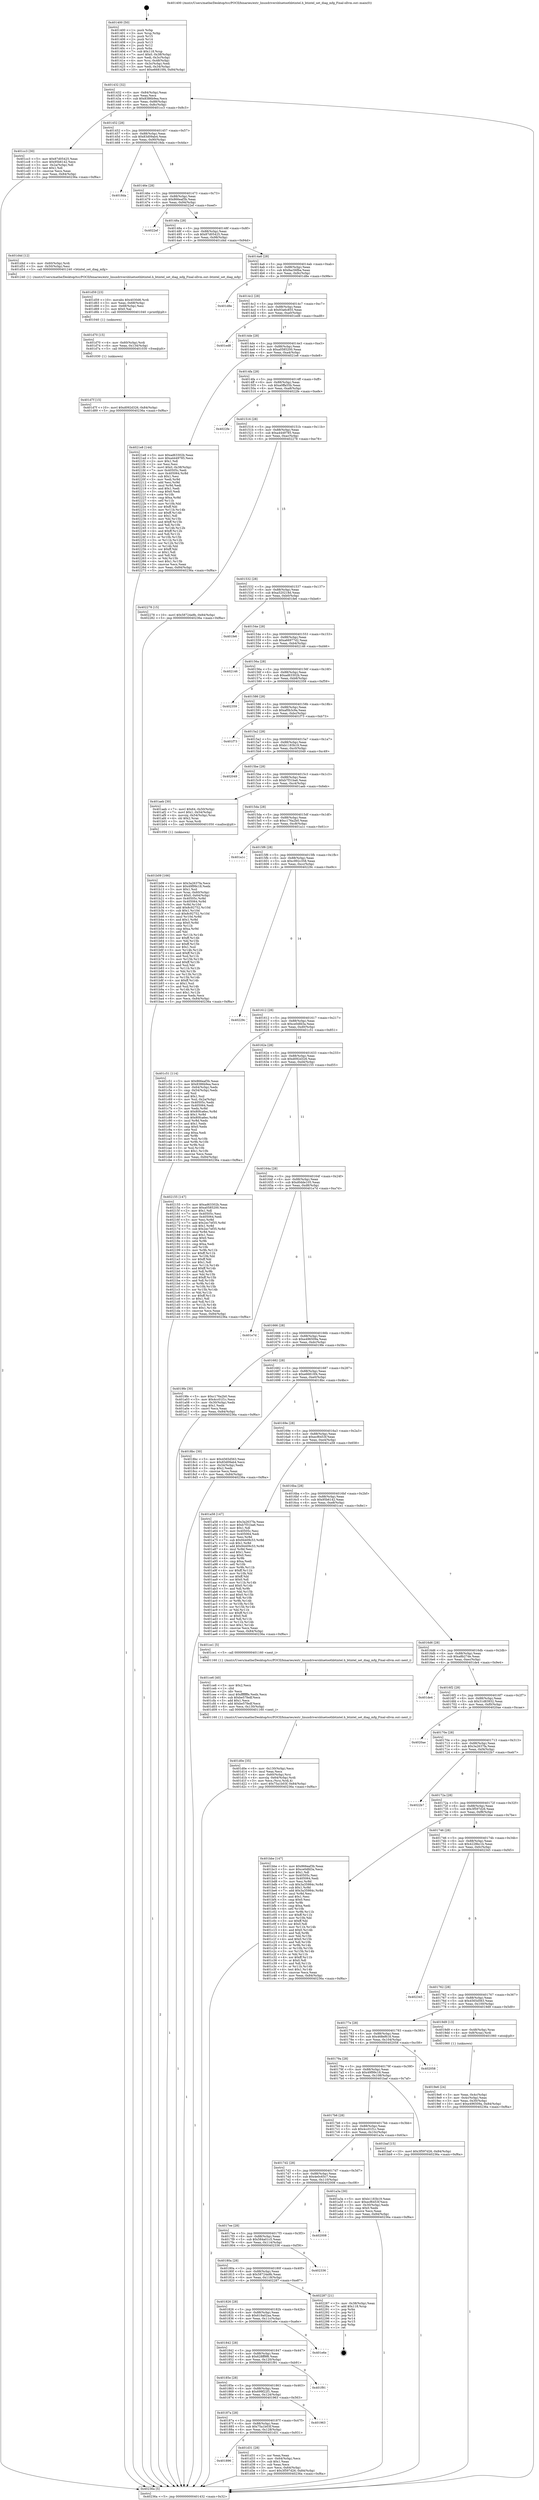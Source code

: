 digraph "0x401400" {
  label = "0x401400 (/mnt/c/Users/mathe/Desktop/tcc/POCII/binaries/extr_linuxdriversbluetoothbtintel.h_btintel_set_diag_mfg_Final-ollvm.out::main(0))"
  labelloc = "t"
  node[shape=record]

  Entry [label="",width=0.3,height=0.3,shape=circle,fillcolor=black,style=filled]
  "0x401432" [label="{
     0x401432 [32]\l
     | [instrs]\l
     &nbsp;&nbsp;0x401432 \<+6\>: mov -0x84(%rbp),%eax\l
     &nbsp;&nbsp;0x401438 \<+2\>: mov %eax,%ecx\l
     &nbsp;&nbsp;0x40143a \<+6\>: sub $0x8386b9ea,%ecx\l
     &nbsp;&nbsp;0x401440 \<+6\>: mov %eax,-0x88(%rbp)\l
     &nbsp;&nbsp;0x401446 \<+6\>: mov %ecx,-0x8c(%rbp)\l
     &nbsp;&nbsp;0x40144c \<+6\>: je 0000000000401cc3 \<main+0x8c3\>\l
  }"]
  "0x401cc3" [label="{
     0x401cc3 [30]\l
     | [instrs]\l
     &nbsp;&nbsp;0x401cc3 \<+5\>: mov $0x87d05425,%eax\l
     &nbsp;&nbsp;0x401cc8 \<+5\>: mov $0x95b6142,%ecx\l
     &nbsp;&nbsp;0x401ccd \<+3\>: mov -0x2a(%rbp),%dl\l
     &nbsp;&nbsp;0x401cd0 \<+3\>: test $0x1,%dl\l
     &nbsp;&nbsp;0x401cd3 \<+3\>: cmovne %ecx,%eax\l
     &nbsp;&nbsp;0x401cd6 \<+6\>: mov %eax,-0x84(%rbp)\l
     &nbsp;&nbsp;0x401cdc \<+5\>: jmp 000000000040236a \<main+0xf6a\>\l
  }"]
  "0x401452" [label="{
     0x401452 [28]\l
     | [instrs]\l
     &nbsp;&nbsp;0x401452 \<+5\>: jmp 0000000000401457 \<main+0x57\>\l
     &nbsp;&nbsp;0x401457 \<+6\>: mov -0x88(%rbp),%eax\l
     &nbsp;&nbsp;0x40145d \<+5\>: sub $0x83d09ab4,%eax\l
     &nbsp;&nbsp;0x401462 \<+6\>: mov %eax,-0x90(%rbp)\l
     &nbsp;&nbsp;0x401468 \<+6\>: je 00000000004018da \<main+0x4da\>\l
  }"]
  Exit [label="",width=0.3,height=0.3,shape=circle,fillcolor=black,style=filled,peripheries=2]
  "0x4018da" [label="{
     0x4018da\l
  }", style=dashed]
  "0x40146e" [label="{
     0x40146e [28]\l
     | [instrs]\l
     &nbsp;&nbsp;0x40146e \<+5\>: jmp 0000000000401473 \<main+0x73\>\l
     &nbsp;&nbsp;0x401473 \<+6\>: mov -0x88(%rbp),%eax\l
     &nbsp;&nbsp;0x401479 \<+5\>: sub $0x866eaf3b,%eax\l
     &nbsp;&nbsp;0x40147e \<+6\>: mov %eax,-0x94(%rbp)\l
     &nbsp;&nbsp;0x401484 \<+6\>: je 00000000004022ef \<main+0xeef\>\l
  }"]
  "0x401d7f" [label="{
     0x401d7f [15]\l
     | [instrs]\l
     &nbsp;&nbsp;0x401d7f \<+10\>: movl $0xd092d326,-0x84(%rbp)\l
     &nbsp;&nbsp;0x401d89 \<+5\>: jmp 000000000040236a \<main+0xf6a\>\l
  }"]
  "0x4022ef" [label="{
     0x4022ef\l
  }", style=dashed]
  "0x40148a" [label="{
     0x40148a [28]\l
     | [instrs]\l
     &nbsp;&nbsp;0x40148a \<+5\>: jmp 000000000040148f \<main+0x8f\>\l
     &nbsp;&nbsp;0x40148f \<+6\>: mov -0x88(%rbp),%eax\l
     &nbsp;&nbsp;0x401495 \<+5\>: sub $0x87d05425,%eax\l
     &nbsp;&nbsp;0x40149a \<+6\>: mov %eax,-0x98(%rbp)\l
     &nbsp;&nbsp;0x4014a0 \<+6\>: je 0000000000401d4d \<main+0x94d\>\l
  }"]
  "0x401d70" [label="{
     0x401d70 [15]\l
     | [instrs]\l
     &nbsp;&nbsp;0x401d70 \<+4\>: mov -0x60(%rbp),%rdi\l
     &nbsp;&nbsp;0x401d74 \<+6\>: mov %eax,-0x134(%rbp)\l
     &nbsp;&nbsp;0x401d7a \<+5\>: call 0000000000401030 \<free@plt\>\l
     | [calls]\l
     &nbsp;&nbsp;0x401030 \{1\} (unknown)\l
  }"]
  "0x401d4d" [label="{
     0x401d4d [12]\l
     | [instrs]\l
     &nbsp;&nbsp;0x401d4d \<+4\>: mov -0x60(%rbp),%rdi\l
     &nbsp;&nbsp;0x401d51 \<+3\>: mov -0x50(%rbp),%esi\l
     &nbsp;&nbsp;0x401d54 \<+5\>: call 0000000000401240 \<btintel_set_diag_mfg\>\l
     | [calls]\l
     &nbsp;&nbsp;0x401240 \{1\} (/mnt/c/Users/mathe/Desktop/tcc/POCII/binaries/extr_linuxdriversbluetoothbtintel.h_btintel_set_diag_mfg_Final-ollvm.out::btintel_set_diag_mfg)\l
  }"]
  "0x4014a6" [label="{
     0x4014a6 [28]\l
     | [instrs]\l
     &nbsp;&nbsp;0x4014a6 \<+5\>: jmp 00000000004014ab \<main+0xab\>\l
     &nbsp;&nbsp;0x4014ab \<+6\>: mov -0x88(%rbp),%eax\l
     &nbsp;&nbsp;0x4014b1 \<+5\>: sub $0x8ac56fba,%eax\l
     &nbsp;&nbsp;0x4014b6 \<+6\>: mov %eax,-0x9c(%rbp)\l
     &nbsp;&nbsp;0x4014bc \<+6\>: je 0000000000401d8e \<main+0x98e\>\l
  }"]
  "0x401d59" [label="{
     0x401d59 [23]\l
     | [instrs]\l
     &nbsp;&nbsp;0x401d59 \<+10\>: movabs $0x4030d6,%rdi\l
     &nbsp;&nbsp;0x401d63 \<+3\>: mov %eax,-0x68(%rbp)\l
     &nbsp;&nbsp;0x401d66 \<+3\>: mov -0x68(%rbp),%esi\l
     &nbsp;&nbsp;0x401d69 \<+2\>: mov $0x0,%al\l
     &nbsp;&nbsp;0x401d6b \<+5\>: call 0000000000401040 \<printf@plt\>\l
     | [calls]\l
     &nbsp;&nbsp;0x401040 \{1\} (unknown)\l
  }"]
  "0x401d8e" [label="{
     0x401d8e\l
  }", style=dashed]
  "0x4014c2" [label="{
     0x4014c2 [28]\l
     | [instrs]\l
     &nbsp;&nbsp;0x4014c2 \<+5\>: jmp 00000000004014c7 \<main+0xc7\>\l
     &nbsp;&nbsp;0x4014c7 \<+6\>: mov -0x88(%rbp),%eax\l
     &nbsp;&nbsp;0x4014cd \<+5\>: sub $0x93a6c855,%eax\l
     &nbsp;&nbsp;0x4014d2 \<+6\>: mov %eax,-0xa0(%rbp)\l
     &nbsp;&nbsp;0x4014d8 \<+6\>: je 0000000000401ed8 \<main+0xad8\>\l
  }"]
  "0x401896" [label="{
     0x401896\l
  }", style=dashed]
  "0x401ed8" [label="{
     0x401ed8\l
  }", style=dashed]
  "0x4014de" [label="{
     0x4014de [28]\l
     | [instrs]\l
     &nbsp;&nbsp;0x4014de \<+5\>: jmp 00000000004014e3 \<main+0xe3\>\l
     &nbsp;&nbsp;0x4014e3 \<+6\>: mov -0x88(%rbp),%eax\l
     &nbsp;&nbsp;0x4014e9 \<+5\>: sub $0xa0585200,%eax\l
     &nbsp;&nbsp;0x4014ee \<+6\>: mov %eax,-0xa4(%rbp)\l
     &nbsp;&nbsp;0x4014f4 \<+6\>: je 00000000004021e8 \<main+0xde8\>\l
  }"]
  "0x401d31" [label="{
     0x401d31 [28]\l
     | [instrs]\l
     &nbsp;&nbsp;0x401d31 \<+2\>: xor %eax,%eax\l
     &nbsp;&nbsp;0x401d33 \<+3\>: mov -0x64(%rbp),%ecx\l
     &nbsp;&nbsp;0x401d36 \<+3\>: sub $0x1,%eax\l
     &nbsp;&nbsp;0x401d39 \<+2\>: sub %eax,%ecx\l
     &nbsp;&nbsp;0x401d3b \<+3\>: mov %ecx,-0x64(%rbp)\l
     &nbsp;&nbsp;0x401d3e \<+10\>: movl $0x3f597d26,-0x84(%rbp)\l
     &nbsp;&nbsp;0x401d48 \<+5\>: jmp 000000000040236a \<main+0xf6a\>\l
  }"]
  "0x4021e8" [label="{
     0x4021e8 [144]\l
     | [instrs]\l
     &nbsp;&nbsp;0x4021e8 \<+5\>: mov $0xad63302b,%eax\l
     &nbsp;&nbsp;0x4021ed \<+5\>: mov $0xa4449785,%ecx\l
     &nbsp;&nbsp;0x4021f2 \<+2\>: mov $0x1,%dl\l
     &nbsp;&nbsp;0x4021f4 \<+2\>: xor %esi,%esi\l
     &nbsp;&nbsp;0x4021f6 \<+7\>: movl $0x0,-0x38(%rbp)\l
     &nbsp;&nbsp;0x4021fd \<+7\>: mov 0x40505c,%edi\l
     &nbsp;&nbsp;0x402204 \<+8\>: mov 0x405064,%r8d\l
     &nbsp;&nbsp;0x40220c \<+3\>: sub $0x1,%esi\l
     &nbsp;&nbsp;0x40220f \<+3\>: mov %edi,%r9d\l
     &nbsp;&nbsp;0x402212 \<+3\>: add %esi,%r9d\l
     &nbsp;&nbsp;0x402215 \<+4\>: imul %r9d,%edi\l
     &nbsp;&nbsp;0x402219 \<+3\>: and $0x1,%edi\l
     &nbsp;&nbsp;0x40221c \<+3\>: cmp $0x0,%edi\l
     &nbsp;&nbsp;0x40221f \<+4\>: sete %r10b\l
     &nbsp;&nbsp;0x402223 \<+4\>: cmp $0xa,%r8d\l
     &nbsp;&nbsp;0x402227 \<+4\>: setl %r11b\l
     &nbsp;&nbsp;0x40222b \<+3\>: mov %r10b,%bl\l
     &nbsp;&nbsp;0x40222e \<+3\>: xor $0xff,%bl\l
     &nbsp;&nbsp;0x402231 \<+3\>: mov %r11b,%r14b\l
     &nbsp;&nbsp;0x402234 \<+4\>: xor $0xff,%r14b\l
     &nbsp;&nbsp;0x402238 \<+3\>: xor $0x1,%dl\l
     &nbsp;&nbsp;0x40223b \<+3\>: mov %bl,%r15b\l
     &nbsp;&nbsp;0x40223e \<+4\>: and $0xff,%r15b\l
     &nbsp;&nbsp;0x402242 \<+3\>: and %dl,%r10b\l
     &nbsp;&nbsp;0x402245 \<+3\>: mov %r14b,%r12b\l
     &nbsp;&nbsp;0x402248 \<+4\>: and $0xff,%r12b\l
     &nbsp;&nbsp;0x40224c \<+3\>: and %dl,%r11b\l
     &nbsp;&nbsp;0x40224f \<+3\>: or %r10b,%r15b\l
     &nbsp;&nbsp;0x402252 \<+3\>: or %r11b,%r12b\l
     &nbsp;&nbsp;0x402255 \<+3\>: xor %r12b,%r15b\l
     &nbsp;&nbsp;0x402258 \<+3\>: or %r14b,%bl\l
     &nbsp;&nbsp;0x40225b \<+3\>: xor $0xff,%bl\l
     &nbsp;&nbsp;0x40225e \<+3\>: or $0x1,%dl\l
     &nbsp;&nbsp;0x402261 \<+2\>: and %dl,%bl\l
     &nbsp;&nbsp;0x402263 \<+3\>: or %bl,%r15b\l
     &nbsp;&nbsp;0x402266 \<+4\>: test $0x1,%r15b\l
     &nbsp;&nbsp;0x40226a \<+3\>: cmovne %ecx,%eax\l
     &nbsp;&nbsp;0x40226d \<+6\>: mov %eax,-0x84(%rbp)\l
     &nbsp;&nbsp;0x402273 \<+5\>: jmp 000000000040236a \<main+0xf6a\>\l
  }"]
  "0x4014fa" [label="{
     0x4014fa [28]\l
     | [instrs]\l
     &nbsp;&nbsp;0x4014fa \<+5\>: jmp 00000000004014ff \<main+0xff\>\l
     &nbsp;&nbsp;0x4014ff \<+6\>: mov -0x88(%rbp),%eax\l
     &nbsp;&nbsp;0x401505 \<+5\>: sub $0xa0ffa55b,%eax\l
     &nbsp;&nbsp;0x40150a \<+6\>: mov %eax,-0xa8(%rbp)\l
     &nbsp;&nbsp;0x401510 \<+6\>: je 00000000004022fe \<main+0xefe\>\l
  }"]
  "0x40187a" [label="{
     0x40187a [28]\l
     | [instrs]\l
     &nbsp;&nbsp;0x40187a \<+5\>: jmp 000000000040187f \<main+0x47f\>\l
     &nbsp;&nbsp;0x40187f \<+6\>: mov -0x88(%rbp),%eax\l
     &nbsp;&nbsp;0x401885 \<+5\>: sub $0x75a1b03f,%eax\l
     &nbsp;&nbsp;0x40188a \<+6\>: mov %eax,-0x128(%rbp)\l
     &nbsp;&nbsp;0x401890 \<+6\>: je 0000000000401d31 \<main+0x931\>\l
  }"]
  "0x4022fe" [label="{
     0x4022fe\l
  }", style=dashed]
  "0x401516" [label="{
     0x401516 [28]\l
     | [instrs]\l
     &nbsp;&nbsp;0x401516 \<+5\>: jmp 000000000040151b \<main+0x11b\>\l
     &nbsp;&nbsp;0x40151b \<+6\>: mov -0x88(%rbp),%eax\l
     &nbsp;&nbsp;0x401521 \<+5\>: sub $0xa4449785,%eax\l
     &nbsp;&nbsp;0x401526 \<+6\>: mov %eax,-0xac(%rbp)\l
     &nbsp;&nbsp;0x40152c \<+6\>: je 0000000000402278 \<main+0xe78\>\l
  }"]
  "0x401963" [label="{
     0x401963\l
  }", style=dashed]
  "0x402278" [label="{
     0x402278 [15]\l
     | [instrs]\l
     &nbsp;&nbsp;0x402278 \<+10\>: movl $0x58724a9b,-0x84(%rbp)\l
     &nbsp;&nbsp;0x402282 \<+5\>: jmp 000000000040236a \<main+0xf6a\>\l
  }"]
  "0x401532" [label="{
     0x401532 [28]\l
     | [instrs]\l
     &nbsp;&nbsp;0x401532 \<+5\>: jmp 0000000000401537 \<main+0x137\>\l
     &nbsp;&nbsp;0x401537 \<+6\>: mov -0x88(%rbp),%eax\l
     &nbsp;&nbsp;0x40153d \<+5\>: sub $0xa520218d,%eax\l
     &nbsp;&nbsp;0x401542 \<+6\>: mov %eax,-0xb0(%rbp)\l
     &nbsp;&nbsp;0x401548 \<+6\>: je 0000000000401fe6 \<main+0xbe6\>\l
  }"]
  "0x40185e" [label="{
     0x40185e [28]\l
     | [instrs]\l
     &nbsp;&nbsp;0x40185e \<+5\>: jmp 0000000000401863 \<main+0x463\>\l
     &nbsp;&nbsp;0x401863 \<+6\>: mov -0x88(%rbp),%eax\l
     &nbsp;&nbsp;0x401869 \<+5\>: sub $0x699f22f1,%eax\l
     &nbsp;&nbsp;0x40186e \<+6\>: mov %eax,-0x124(%rbp)\l
     &nbsp;&nbsp;0x401874 \<+6\>: je 0000000000401963 \<main+0x563\>\l
  }"]
  "0x401fe6" [label="{
     0x401fe6\l
  }", style=dashed]
  "0x40154e" [label="{
     0x40154e [28]\l
     | [instrs]\l
     &nbsp;&nbsp;0x40154e \<+5\>: jmp 0000000000401553 \<main+0x153\>\l
     &nbsp;&nbsp;0x401553 \<+6\>: mov -0x88(%rbp),%eax\l
     &nbsp;&nbsp;0x401559 \<+5\>: sub $0xa66977d2,%eax\l
     &nbsp;&nbsp;0x40155e \<+6\>: mov %eax,-0xb4(%rbp)\l
     &nbsp;&nbsp;0x401564 \<+6\>: je 0000000000402146 \<main+0xd46\>\l
  }"]
  "0x401f91" [label="{
     0x401f91\l
  }", style=dashed]
  "0x402146" [label="{
     0x402146\l
  }", style=dashed]
  "0x40156a" [label="{
     0x40156a [28]\l
     | [instrs]\l
     &nbsp;&nbsp;0x40156a \<+5\>: jmp 000000000040156f \<main+0x16f\>\l
     &nbsp;&nbsp;0x40156f \<+6\>: mov -0x88(%rbp),%eax\l
     &nbsp;&nbsp;0x401575 \<+5\>: sub $0xad63302b,%eax\l
     &nbsp;&nbsp;0x40157a \<+6\>: mov %eax,-0xb8(%rbp)\l
     &nbsp;&nbsp;0x401580 \<+6\>: je 0000000000402359 \<main+0xf59\>\l
  }"]
  "0x401842" [label="{
     0x401842 [28]\l
     | [instrs]\l
     &nbsp;&nbsp;0x401842 \<+5\>: jmp 0000000000401847 \<main+0x447\>\l
     &nbsp;&nbsp;0x401847 \<+6\>: mov -0x88(%rbp),%eax\l
     &nbsp;&nbsp;0x40184d \<+5\>: sub $0x628ff9f6,%eax\l
     &nbsp;&nbsp;0x401852 \<+6\>: mov %eax,-0x120(%rbp)\l
     &nbsp;&nbsp;0x401858 \<+6\>: je 0000000000401f91 \<main+0xb91\>\l
  }"]
  "0x402359" [label="{
     0x402359\l
  }", style=dashed]
  "0x401586" [label="{
     0x401586 [28]\l
     | [instrs]\l
     &nbsp;&nbsp;0x401586 \<+5\>: jmp 000000000040158b \<main+0x18b\>\l
     &nbsp;&nbsp;0x40158b \<+6\>: mov -0x88(%rbp),%eax\l
     &nbsp;&nbsp;0x401591 \<+5\>: sub $0xaf0b3c9a,%eax\l
     &nbsp;&nbsp;0x401596 \<+6\>: mov %eax,-0xbc(%rbp)\l
     &nbsp;&nbsp;0x40159c \<+6\>: je 0000000000401f73 \<main+0xb73\>\l
  }"]
  "0x401e6e" [label="{
     0x401e6e\l
  }", style=dashed]
  "0x401f73" [label="{
     0x401f73\l
  }", style=dashed]
  "0x4015a2" [label="{
     0x4015a2 [28]\l
     | [instrs]\l
     &nbsp;&nbsp;0x4015a2 \<+5\>: jmp 00000000004015a7 \<main+0x1a7\>\l
     &nbsp;&nbsp;0x4015a7 \<+6\>: mov -0x88(%rbp),%eax\l
     &nbsp;&nbsp;0x4015ad \<+5\>: sub $0xb1183b19,%eax\l
     &nbsp;&nbsp;0x4015b2 \<+6\>: mov %eax,-0xc0(%rbp)\l
     &nbsp;&nbsp;0x4015b8 \<+6\>: je 0000000000402049 \<main+0xc49\>\l
  }"]
  "0x401826" [label="{
     0x401826 [28]\l
     | [instrs]\l
     &nbsp;&nbsp;0x401826 \<+5\>: jmp 000000000040182b \<main+0x42b\>\l
     &nbsp;&nbsp;0x40182b \<+6\>: mov -0x88(%rbp),%eax\l
     &nbsp;&nbsp;0x401831 \<+5\>: sub $0x619a02aa,%eax\l
     &nbsp;&nbsp;0x401836 \<+6\>: mov %eax,-0x11c(%rbp)\l
     &nbsp;&nbsp;0x40183c \<+6\>: je 0000000000401e6e \<main+0xa6e\>\l
  }"]
  "0x402049" [label="{
     0x402049\l
  }", style=dashed]
  "0x4015be" [label="{
     0x4015be [28]\l
     | [instrs]\l
     &nbsp;&nbsp;0x4015be \<+5\>: jmp 00000000004015c3 \<main+0x1c3\>\l
     &nbsp;&nbsp;0x4015c3 \<+6\>: mov -0x88(%rbp),%eax\l
     &nbsp;&nbsp;0x4015c9 \<+5\>: sub $0xb7f31ba6,%eax\l
     &nbsp;&nbsp;0x4015ce \<+6\>: mov %eax,-0xc4(%rbp)\l
     &nbsp;&nbsp;0x4015d4 \<+6\>: je 0000000000401aeb \<main+0x6eb\>\l
  }"]
  "0x402287" [label="{
     0x402287 [21]\l
     | [instrs]\l
     &nbsp;&nbsp;0x402287 \<+3\>: mov -0x38(%rbp),%eax\l
     &nbsp;&nbsp;0x40228a \<+7\>: add $0x118,%rsp\l
     &nbsp;&nbsp;0x402291 \<+1\>: pop %rbx\l
     &nbsp;&nbsp;0x402292 \<+2\>: pop %r12\l
     &nbsp;&nbsp;0x402294 \<+2\>: pop %r13\l
     &nbsp;&nbsp;0x402296 \<+2\>: pop %r14\l
     &nbsp;&nbsp;0x402298 \<+2\>: pop %r15\l
     &nbsp;&nbsp;0x40229a \<+1\>: pop %rbp\l
     &nbsp;&nbsp;0x40229b \<+1\>: ret\l
  }"]
  "0x401aeb" [label="{
     0x401aeb [30]\l
     | [instrs]\l
     &nbsp;&nbsp;0x401aeb \<+7\>: movl $0x64,-0x50(%rbp)\l
     &nbsp;&nbsp;0x401af2 \<+7\>: movl $0x1,-0x54(%rbp)\l
     &nbsp;&nbsp;0x401af9 \<+4\>: movslq -0x54(%rbp),%rax\l
     &nbsp;&nbsp;0x401afd \<+4\>: shl $0x2,%rax\l
     &nbsp;&nbsp;0x401b01 \<+3\>: mov %rax,%rdi\l
     &nbsp;&nbsp;0x401b04 \<+5\>: call 0000000000401050 \<malloc@plt\>\l
     | [calls]\l
     &nbsp;&nbsp;0x401050 \{1\} (unknown)\l
  }"]
  "0x4015da" [label="{
     0x4015da [28]\l
     | [instrs]\l
     &nbsp;&nbsp;0x4015da \<+5\>: jmp 00000000004015df \<main+0x1df\>\l
     &nbsp;&nbsp;0x4015df \<+6\>: mov -0x88(%rbp),%eax\l
     &nbsp;&nbsp;0x4015e5 \<+5\>: sub $0xc176a2b0,%eax\l
     &nbsp;&nbsp;0x4015ea \<+6\>: mov %eax,-0xc8(%rbp)\l
     &nbsp;&nbsp;0x4015f0 \<+6\>: je 0000000000401a1c \<main+0x61c\>\l
  }"]
  "0x40180a" [label="{
     0x40180a [28]\l
     | [instrs]\l
     &nbsp;&nbsp;0x40180a \<+5\>: jmp 000000000040180f \<main+0x40f\>\l
     &nbsp;&nbsp;0x40180f \<+6\>: mov -0x88(%rbp),%eax\l
     &nbsp;&nbsp;0x401815 \<+5\>: sub $0x58724a9b,%eax\l
     &nbsp;&nbsp;0x40181a \<+6\>: mov %eax,-0x118(%rbp)\l
     &nbsp;&nbsp;0x401820 \<+6\>: je 0000000000402287 \<main+0xe87\>\l
  }"]
  "0x401a1c" [label="{
     0x401a1c\l
  }", style=dashed]
  "0x4015f6" [label="{
     0x4015f6 [28]\l
     | [instrs]\l
     &nbsp;&nbsp;0x4015f6 \<+5\>: jmp 00000000004015fb \<main+0x1fb\>\l
     &nbsp;&nbsp;0x4015fb \<+6\>: mov -0x88(%rbp),%eax\l
     &nbsp;&nbsp;0x401601 \<+5\>: sub $0xc992c358,%eax\l
     &nbsp;&nbsp;0x401606 \<+6\>: mov %eax,-0xcc(%rbp)\l
     &nbsp;&nbsp;0x40160c \<+6\>: je 000000000040229c \<main+0xe9c\>\l
  }"]
  "0x402336" [label="{
     0x402336\l
  }", style=dashed]
  "0x40229c" [label="{
     0x40229c\l
  }", style=dashed]
  "0x401612" [label="{
     0x401612 [28]\l
     | [instrs]\l
     &nbsp;&nbsp;0x401612 \<+5\>: jmp 0000000000401617 \<main+0x217\>\l
     &nbsp;&nbsp;0x401617 \<+6\>: mov -0x88(%rbp),%eax\l
     &nbsp;&nbsp;0x40161d \<+5\>: sub $0xce0dfd3a,%eax\l
     &nbsp;&nbsp;0x401622 \<+6\>: mov %eax,-0xd0(%rbp)\l
     &nbsp;&nbsp;0x401628 \<+6\>: je 0000000000401c51 \<main+0x851\>\l
  }"]
  "0x4017ee" [label="{
     0x4017ee [28]\l
     | [instrs]\l
     &nbsp;&nbsp;0x4017ee \<+5\>: jmp 00000000004017f3 \<main+0x3f3\>\l
     &nbsp;&nbsp;0x4017f3 \<+6\>: mov -0x88(%rbp),%eax\l
     &nbsp;&nbsp;0x4017f9 \<+5\>: sub $0x584a01c5,%eax\l
     &nbsp;&nbsp;0x4017fe \<+6\>: mov %eax,-0x114(%rbp)\l
     &nbsp;&nbsp;0x401804 \<+6\>: je 0000000000402336 \<main+0xf36\>\l
  }"]
  "0x401c51" [label="{
     0x401c51 [114]\l
     | [instrs]\l
     &nbsp;&nbsp;0x401c51 \<+5\>: mov $0x866eaf3b,%eax\l
     &nbsp;&nbsp;0x401c56 \<+5\>: mov $0x8386b9ea,%ecx\l
     &nbsp;&nbsp;0x401c5b \<+3\>: mov -0x64(%rbp),%edx\l
     &nbsp;&nbsp;0x401c5e \<+3\>: cmp -0x54(%rbp),%edx\l
     &nbsp;&nbsp;0x401c61 \<+4\>: setl %sil\l
     &nbsp;&nbsp;0x401c65 \<+4\>: and $0x1,%sil\l
     &nbsp;&nbsp;0x401c69 \<+4\>: mov %sil,-0x2a(%rbp)\l
     &nbsp;&nbsp;0x401c6d \<+7\>: mov 0x40505c,%edx\l
     &nbsp;&nbsp;0x401c74 \<+7\>: mov 0x405064,%edi\l
     &nbsp;&nbsp;0x401c7b \<+3\>: mov %edx,%r8d\l
     &nbsp;&nbsp;0x401c7e \<+7\>: add $0x80fca6ec,%r8d\l
     &nbsp;&nbsp;0x401c85 \<+4\>: sub $0x1,%r8d\l
     &nbsp;&nbsp;0x401c89 \<+7\>: sub $0x80fca6ec,%r8d\l
     &nbsp;&nbsp;0x401c90 \<+4\>: imul %r8d,%edx\l
     &nbsp;&nbsp;0x401c94 \<+3\>: and $0x1,%edx\l
     &nbsp;&nbsp;0x401c97 \<+3\>: cmp $0x0,%edx\l
     &nbsp;&nbsp;0x401c9a \<+4\>: sete %sil\l
     &nbsp;&nbsp;0x401c9e \<+3\>: cmp $0xa,%edi\l
     &nbsp;&nbsp;0x401ca1 \<+4\>: setl %r9b\l
     &nbsp;&nbsp;0x401ca5 \<+3\>: mov %sil,%r10b\l
     &nbsp;&nbsp;0x401ca8 \<+3\>: and %r9b,%r10b\l
     &nbsp;&nbsp;0x401cab \<+3\>: xor %r9b,%sil\l
     &nbsp;&nbsp;0x401cae \<+3\>: or %sil,%r10b\l
     &nbsp;&nbsp;0x401cb1 \<+4\>: test $0x1,%r10b\l
     &nbsp;&nbsp;0x401cb5 \<+3\>: cmovne %ecx,%eax\l
     &nbsp;&nbsp;0x401cb8 \<+6\>: mov %eax,-0x84(%rbp)\l
     &nbsp;&nbsp;0x401cbe \<+5\>: jmp 000000000040236a \<main+0xf6a\>\l
  }"]
  "0x40162e" [label="{
     0x40162e [28]\l
     | [instrs]\l
     &nbsp;&nbsp;0x40162e \<+5\>: jmp 0000000000401633 \<main+0x233\>\l
     &nbsp;&nbsp;0x401633 \<+6\>: mov -0x88(%rbp),%eax\l
     &nbsp;&nbsp;0x401639 \<+5\>: sub $0xd092d326,%eax\l
     &nbsp;&nbsp;0x40163e \<+6\>: mov %eax,-0xd4(%rbp)\l
     &nbsp;&nbsp;0x401644 \<+6\>: je 0000000000402155 \<main+0xd55\>\l
  }"]
  "0x402008" [label="{
     0x402008\l
  }", style=dashed]
  "0x402155" [label="{
     0x402155 [147]\l
     | [instrs]\l
     &nbsp;&nbsp;0x402155 \<+5\>: mov $0xad63302b,%eax\l
     &nbsp;&nbsp;0x40215a \<+5\>: mov $0xa0585200,%ecx\l
     &nbsp;&nbsp;0x40215f \<+2\>: mov $0x1,%dl\l
     &nbsp;&nbsp;0x402161 \<+7\>: mov 0x40505c,%esi\l
     &nbsp;&nbsp;0x402168 \<+7\>: mov 0x405064,%edi\l
     &nbsp;&nbsp;0x40216f \<+3\>: mov %esi,%r8d\l
     &nbsp;&nbsp;0x402172 \<+7\>: add $0x2ec7ef35,%r8d\l
     &nbsp;&nbsp;0x402179 \<+4\>: sub $0x1,%r8d\l
     &nbsp;&nbsp;0x40217d \<+7\>: sub $0x2ec7ef35,%r8d\l
     &nbsp;&nbsp;0x402184 \<+4\>: imul %r8d,%esi\l
     &nbsp;&nbsp;0x402188 \<+3\>: and $0x1,%esi\l
     &nbsp;&nbsp;0x40218b \<+3\>: cmp $0x0,%esi\l
     &nbsp;&nbsp;0x40218e \<+4\>: sete %r9b\l
     &nbsp;&nbsp;0x402192 \<+3\>: cmp $0xa,%edi\l
     &nbsp;&nbsp;0x402195 \<+4\>: setl %r10b\l
     &nbsp;&nbsp;0x402199 \<+3\>: mov %r9b,%r11b\l
     &nbsp;&nbsp;0x40219c \<+4\>: xor $0xff,%r11b\l
     &nbsp;&nbsp;0x4021a0 \<+3\>: mov %r10b,%bl\l
     &nbsp;&nbsp;0x4021a3 \<+3\>: xor $0xff,%bl\l
     &nbsp;&nbsp;0x4021a6 \<+3\>: xor $0x1,%dl\l
     &nbsp;&nbsp;0x4021a9 \<+3\>: mov %r11b,%r14b\l
     &nbsp;&nbsp;0x4021ac \<+4\>: and $0xff,%r14b\l
     &nbsp;&nbsp;0x4021b0 \<+3\>: and %dl,%r9b\l
     &nbsp;&nbsp;0x4021b3 \<+3\>: mov %bl,%r15b\l
     &nbsp;&nbsp;0x4021b6 \<+4\>: and $0xff,%r15b\l
     &nbsp;&nbsp;0x4021ba \<+3\>: and %dl,%r10b\l
     &nbsp;&nbsp;0x4021bd \<+3\>: or %r9b,%r14b\l
     &nbsp;&nbsp;0x4021c0 \<+3\>: or %r10b,%r15b\l
     &nbsp;&nbsp;0x4021c3 \<+3\>: xor %r15b,%r14b\l
     &nbsp;&nbsp;0x4021c6 \<+3\>: or %bl,%r11b\l
     &nbsp;&nbsp;0x4021c9 \<+4\>: xor $0xff,%r11b\l
     &nbsp;&nbsp;0x4021cd \<+3\>: or $0x1,%dl\l
     &nbsp;&nbsp;0x4021d0 \<+3\>: and %dl,%r11b\l
     &nbsp;&nbsp;0x4021d3 \<+3\>: or %r11b,%r14b\l
     &nbsp;&nbsp;0x4021d6 \<+4\>: test $0x1,%r14b\l
     &nbsp;&nbsp;0x4021da \<+3\>: cmovne %ecx,%eax\l
     &nbsp;&nbsp;0x4021dd \<+6\>: mov %eax,-0x84(%rbp)\l
     &nbsp;&nbsp;0x4021e3 \<+5\>: jmp 000000000040236a \<main+0xf6a\>\l
  }"]
  "0x40164a" [label="{
     0x40164a [28]\l
     | [instrs]\l
     &nbsp;&nbsp;0x40164a \<+5\>: jmp 000000000040164f \<main+0x24f\>\l
     &nbsp;&nbsp;0x40164f \<+6\>: mov -0x88(%rbp),%eax\l
     &nbsp;&nbsp;0x401655 \<+5\>: sub $0xd0dde105,%eax\l
     &nbsp;&nbsp;0x40165a \<+6\>: mov %eax,-0xd8(%rbp)\l
     &nbsp;&nbsp;0x401660 \<+6\>: je 0000000000401e7d \<main+0xa7d\>\l
  }"]
  "0x401d0e" [label="{
     0x401d0e [35]\l
     | [instrs]\l
     &nbsp;&nbsp;0x401d0e \<+6\>: mov -0x130(%rbp),%ecx\l
     &nbsp;&nbsp;0x401d14 \<+3\>: imul %eax,%ecx\l
     &nbsp;&nbsp;0x401d17 \<+4\>: mov -0x60(%rbp),%rsi\l
     &nbsp;&nbsp;0x401d1b \<+4\>: movslq -0x64(%rbp),%rdi\l
     &nbsp;&nbsp;0x401d1f \<+3\>: mov %ecx,(%rsi,%rdi,4)\l
     &nbsp;&nbsp;0x401d22 \<+10\>: movl $0x75a1b03f,-0x84(%rbp)\l
     &nbsp;&nbsp;0x401d2c \<+5\>: jmp 000000000040236a \<main+0xf6a\>\l
  }"]
  "0x401e7d" [label="{
     0x401e7d\l
  }", style=dashed]
  "0x401666" [label="{
     0x401666 [28]\l
     | [instrs]\l
     &nbsp;&nbsp;0x401666 \<+5\>: jmp 000000000040166b \<main+0x26b\>\l
     &nbsp;&nbsp;0x40166b \<+6\>: mov -0x88(%rbp),%eax\l
     &nbsp;&nbsp;0x401671 \<+5\>: sub $0xe496509a,%eax\l
     &nbsp;&nbsp;0x401676 \<+6\>: mov %eax,-0xdc(%rbp)\l
     &nbsp;&nbsp;0x40167c \<+6\>: je 00000000004019fe \<main+0x5fe\>\l
  }"]
  "0x401ce6" [label="{
     0x401ce6 [40]\l
     | [instrs]\l
     &nbsp;&nbsp;0x401ce6 \<+5\>: mov $0x2,%ecx\l
     &nbsp;&nbsp;0x401ceb \<+1\>: cltd\l
     &nbsp;&nbsp;0x401cec \<+2\>: idiv %ecx\l
     &nbsp;&nbsp;0x401cee \<+6\>: imul $0xfffffffe,%edx,%ecx\l
     &nbsp;&nbsp;0x401cf4 \<+6\>: sub $0xbe57fedf,%ecx\l
     &nbsp;&nbsp;0x401cfa \<+3\>: add $0x1,%ecx\l
     &nbsp;&nbsp;0x401cfd \<+6\>: add $0xbe57fedf,%ecx\l
     &nbsp;&nbsp;0x401d03 \<+6\>: mov %ecx,-0x130(%rbp)\l
     &nbsp;&nbsp;0x401d09 \<+5\>: call 0000000000401160 \<next_i\>\l
     | [calls]\l
     &nbsp;&nbsp;0x401160 \{1\} (/mnt/c/Users/mathe/Desktop/tcc/POCII/binaries/extr_linuxdriversbluetoothbtintel.h_btintel_set_diag_mfg_Final-ollvm.out::next_i)\l
  }"]
  "0x4019fe" [label="{
     0x4019fe [30]\l
     | [instrs]\l
     &nbsp;&nbsp;0x4019fe \<+5\>: mov $0xc176a2b0,%eax\l
     &nbsp;&nbsp;0x401a03 \<+5\>: mov $0x4cc01f1c,%ecx\l
     &nbsp;&nbsp;0x401a08 \<+3\>: mov -0x30(%rbp),%edx\l
     &nbsp;&nbsp;0x401a0b \<+3\>: cmp $0x1,%edx\l
     &nbsp;&nbsp;0x401a0e \<+3\>: cmovl %ecx,%eax\l
     &nbsp;&nbsp;0x401a11 \<+6\>: mov %eax,-0x84(%rbp)\l
     &nbsp;&nbsp;0x401a17 \<+5\>: jmp 000000000040236a \<main+0xf6a\>\l
  }"]
  "0x401682" [label="{
     0x401682 [28]\l
     | [instrs]\l
     &nbsp;&nbsp;0x401682 \<+5\>: jmp 0000000000401687 \<main+0x287\>\l
     &nbsp;&nbsp;0x401687 \<+6\>: mov -0x88(%rbp),%eax\l
     &nbsp;&nbsp;0x40168d \<+5\>: sub $0xe66810f4,%eax\l
     &nbsp;&nbsp;0x401692 \<+6\>: mov %eax,-0xe0(%rbp)\l
     &nbsp;&nbsp;0x401698 \<+6\>: je 00000000004018bc \<main+0x4bc\>\l
  }"]
  "0x401b09" [label="{
     0x401b09 [166]\l
     | [instrs]\l
     &nbsp;&nbsp;0x401b09 \<+5\>: mov $0x3a2637fa,%ecx\l
     &nbsp;&nbsp;0x401b0e \<+5\>: mov $0x49f99c18,%edx\l
     &nbsp;&nbsp;0x401b13 \<+3\>: mov $0x1,%sil\l
     &nbsp;&nbsp;0x401b16 \<+4\>: mov %rax,-0x60(%rbp)\l
     &nbsp;&nbsp;0x401b1a \<+7\>: movl $0x0,-0x64(%rbp)\l
     &nbsp;&nbsp;0x401b21 \<+8\>: mov 0x40505c,%r8d\l
     &nbsp;&nbsp;0x401b29 \<+8\>: mov 0x405064,%r9d\l
     &nbsp;&nbsp;0x401b31 \<+3\>: mov %r8d,%r10d\l
     &nbsp;&nbsp;0x401b34 \<+7\>: add $0x8c92752,%r10d\l
     &nbsp;&nbsp;0x401b3b \<+4\>: sub $0x1,%r10d\l
     &nbsp;&nbsp;0x401b3f \<+7\>: sub $0x8c92752,%r10d\l
     &nbsp;&nbsp;0x401b46 \<+4\>: imul %r10d,%r8d\l
     &nbsp;&nbsp;0x401b4a \<+4\>: and $0x1,%r8d\l
     &nbsp;&nbsp;0x401b4e \<+4\>: cmp $0x0,%r8d\l
     &nbsp;&nbsp;0x401b52 \<+4\>: sete %r11b\l
     &nbsp;&nbsp;0x401b56 \<+4\>: cmp $0xa,%r9d\l
     &nbsp;&nbsp;0x401b5a \<+3\>: setl %bl\l
     &nbsp;&nbsp;0x401b5d \<+3\>: mov %r11b,%r14b\l
     &nbsp;&nbsp;0x401b60 \<+4\>: xor $0xff,%r14b\l
     &nbsp;&nbsp;0x401b64 \<+3\>: mov %bl,%r15b\l
     &nbsp;&nbsp;0x401b67 \<+4\>: xor $0xff,%r15b\l
     &nbsp;&nbsp;0x401b6b \<+4\>: xor $0x1,%sil\l
     &nbsp;&nbsp;0x401b6f \<+3\>: mov %r14b,%r12b\l
     &nbsp;&nbsp;0x401b72 \<+4\>: and $0xff,%r12b\l
     &nbsp;&nbsp;0x401b76 \<+3\>: and %sil,%r11b\l
     &nbsp;&nbsp;0x401b79 \<+3\>: mov %r15b,%r13b\l
     &nbsp;&nbsp;0x401b7c \<+4\>: and $0xff,%r13b\l
     &nbsp;&nbsp;0x401b80 \<+3\>: and %sil,%bl\l
     &nbsp;&nbsp;0x401b83 \<+3\>: or %r11b,%r12b\l
     &nbsp;&nbsp;0x401b86 \<+3\>: or %bl,%r13b\l
     &nbsp;&nbsp;0x401b89 \<+3\>: xor %r13b,%r12b\l
     &nbsp;&nbsp;0x401b8c \<+3\>: or %r15b,%r14b\l
     &nbsp;&nbsp;0x401b8f \<+4\>: xor $0xff,%r14b\l
     &nbsp;&nbsp;0x401b93 \<+4\>: or $0x1,%sil\l
     &nbsp;&nbsp;0x401b97 \<+3\>: and %sil,%r14b\l
     &nbsp;&nbsp;0x401b9a \<+3\>: or %r14b,%r12b\l
     &nbsp;&nbsp;0x401b9d \<+4\>: test $0x1,%r12b\l
     &nbsp;&nbsp;0x401ba1 \<+3\>: cmovne %edx,%ecx\l
     &nbsp;&nbsp;0x401ba4 \<+6\>: mov %ecx,-0x84(%rbp)\l
     &nbsp;&nbsp;0x401baa \<+5\>: jmp 000000000040236a \<main+0xf6a\>\l
  }"]
  "0x4018bc" [label="{
     0x4018bc [30]\l
     | [instrs]\l
     &nbsp;&nbsp;0x4018bc \<+5\>: mov $0x4565d563,%eax\l
     &nbsp;&nbsp;0x4018c1 \<+5\>: mov $0x83d09ab4,%ecx\l
     &nbsp;&nbsp;0x4018c6 \<+3\>: mov -0x34(%rbp),%edx\l
     &nbsp;&nbsp;0x4018c9 \<+3\>: cmp $0x2,%edx\l
     &nbsp;&nbsp;0x4018cc \<+3\>: cmovne %ecx,%eax\l
     &nbsp;&nbsp;0x4018cf \<+6\>: mov %eax,-0x84(%rbp)\l
     &nbsp;&nbsp;0x4018d5 \<+5\>: jmp 000000000040236a \<main+0xf6a\>\l
  }"]
  "0x40169e" [label="{
     0x40169e [28]\l
     | [instrs]\l
     &nbsp;&nbsp;0x40169e \<+5\>: jmp 00000000004016a3 \<main+0x2a3\>\l
     &nbsp;&nbsp;0x4016a3 \<+6\>: mov -0x88(%rbp),%eax\l
     &nbsp;&nbsp;0x4016a9 \<+5\>: sub $0xecf6453f,%eax\l
     &nbsp;&nbsp;0x4016ae \<+6\>: mov %eax,-0xe4(%rbp)\l
     &nbsp;&nbsp;0x4016b4 \<+6\>: je 0000000000401a58 \<main+0x658\>\l
  }"]
  "0x40236a" [label="{
     0x40236a [5]\l
     | [instrs]\l
     &nbsp;&nbsp;0x40236a \<+5\>: jmp 0000000000401432 \<main+0x32\>\l
  }"]
  "0x401400" [label="{
     0x401400 [50]\l
     | [instrs]\l
     &nbsp;&nbsp;0x401400 \<+1\>: push %rbp\l
     &nbsp;&nbsp;0x401401 \<+3\>: mov %rsp,%rbp\l
     &nbsp;&nbsp;0x401404 \<+2\>: push %r15\l
     &nbsp;&nbsp;0x401406 \<+2\>: push %r14\l
     &nbsp;&nbsp;0x401408 \<+2\>: push %r13\l
     &nbsp;&nbsp;0x40140a \<+2\>: push %r12\l
     &nbsp;&nbsp;0x40140c \<+1\>: push %rbx\l
     &nbsp;&nbsp;0x40140d \<+7\>: sub $0x118,%rsp\l
     &nbsp;&nbsp;0x401414 \<+7\>: movl $0x0,-0x38(%rbp)\l
     &nbsp;&nbsp;0x40141b \<+3\>: mov %edi,-0x3c(%rbp)\l
     &nbsp;&nbsp;0x40141e \<+4\>: mov %rsi,-0x48(%rbp)\l
     &nbsp;&nbsp;0x401422 \<+3\>: mov -0x3c(%rbp),%edi\l
     &nbsp;&nbsp;0x401425 \<+3\>: mov %edi,-0x34(%rbp)\l
     &nbsp;&nbsp;0x401428 \<+10\>: movl $0xe66810f4,-0x84(%rbp)\l
  }"]
  "0x4017d2" [label="{
     0x4017d2 [28]\l
     | [instrs]\l
     &nbsp;&nbsp;0x4017d2 \<+5\>: jmp 00000000004017d7 \<main+0x3d7\>\l
     &nbsp;&nbsp;0x4017d7 \<+6\>: mov -0x88(%rbp),%eax\l
     &nbsp;&nbsp;0x4017dd \<+5\>: sub $0x4e0c65c7,%eax\l
     &nbsp;&nbsp;0x4017e2 \<+6\>: mov %eax,-0x110(%rbp)\l
     &nbsp;&nbsp;0x4017e8 \<+6\>: je 0000000000402008 \<main+0xc08\>\l
  }"]
  "0x401a58" [label="{
     0x401a58 [147]\l
     | [instrs]\l
     &nbsp;&nbsp;0x401a58 \<+5\>: mov $0x3a2637fa,%eax\l
     &nbsp;&nbsp;0x401a5d \<+5\>: mov $0xb7f31ba6,%ecx\l
     &nbsp;&nbsp;0x401a62 \<+2\>: mov $0x1,%dl\l
     &nbsp;&nbsp;0x401a64 \<+7\>: mov 0x40505c,%esi\l
     &nbsp;&nbsp;0x401a6b \<+7\>: mov 0x405064,%edi\l
     &nbsp;&nbsp;0x401a72 \<+3\>: mov %esi,%r8d\l
     &nbsp;&nbsp;0x401a75 \<+7\>: sub $0x94409c53,%r8d\l
     &nbsp;&nbsp;0x401a7c \<+4\>: sub $0x1,%r8d\l
     &nbsp;&nbsp;0x401a80 \<+7\>: add $0x94409c53,%r8d\l
     &nbsp;&nbsp;0x401a87 \<+4\>: imul %r8d,%esi\l
     &nbsp;&nbsp;0x401a8b \<+3\>: and $0x1,%esi\l
     &nbsp;&nbsp;0x401a8e \<+3\>: cmp $0x0,%esi\l
     &nbsp;&nbsp;0x401a91 \<+4\>: sete %r9b\l
     &nbsp;&nbsp;0x401a95 \<+3\>: cmp $0xa,%edi\l
     &nbsp;&nbsp;0x401a98 \<+4\>: setl %r10b\l
     &nbsp;&nbsp;0x401a9c \<+3\>: mov %r9b,%r11b\l
     &nbsp;&nbsp;0x401a9f \<+4\>: xor $0xff,%r11b\l
     &nbsp;&nbsp;0x401aa3 \<+3\>: mov %r10b,%bl\l
     &nbsp;&nbsp;0x401aa6 \<+3\>: xor $0xff,%bl\l
     &nbsp;&nbsp;0x401aa9 \<+3\>: xor $0x0,%dl\l
     &nbsp;&nbsp;0x401aac \<+3\>: mov %r11b,%r14b\l
     &nbsp;&nbsp;0x401aaf \<+4\>: and $0x0,%r14b\l
     &nbsp;&nbsp;0x401ab3 \<+3\>: and %dl,%r9b\l
     &nbsp;&nbsp;0x401ab6 \<+3\>: mov %bl,%r15b\l
     &nbsp;&nbsp;0x401ab9 \<+4\>: and $0x0,%r15b\l
     &nbsp;&nbsp;0x401abd \<+3\>: and %dl,%r10b\l
     &nbsp;&nbsp;0x401ac0 \<+3\>: or %r9b,%r14b\l
     &nbsp;&nbsp;0x401ac3 \<+3\>: or %r10b,%r15b\l
     &nbsp;&nbsp;0x401ac6 \<+3\>: xor %r15b,%r14b\l
     &nbsp;&nbsp;0x401ac9 \<+3\>: or %bl,%r11b\l
     &nbsp;&nbsp;0x401acc \<+4\>: xor $0xff,%r11b\l
     &nbsp;&nbsp;0x401ad0 \<+3\>: or $0x0,%dl\l
     &nbsp;&nbsp;0x401ad3 \<+3\>: and %dl,%r11b\l
     &nbsp;&nbsp;0x401ad6 \<+3\>: or %r11b,%r14b\l
     &nbsp;&nbsp;0x401ad9 \<+4\>: test $0x1,%r14b\l
     &nbsp;&nbsp;0x401add \<+3\>: cmovne %ecx,%eax\l
     &nbsp;&nbsp;0x401ae0 \<+6\>: mov %eax,-0x84(%rbp)\l
     &nbsp;&nbsp;0x401ae6 \<+5\>: jmp 000000000040236a \<main+0xf6a\>\l
  }"]
  "0x4016ba" [label="{
     0x4016ba [28]\l
     | [instrs]\l
     &nbsp;&nbsp;0x4016ba \<+5\>: jmp 00000000004016bf \<main+0x2bf\>\l
     &nbsp;&nbsp;0x4016bf \<+6\>: mov -0x88(%rbp),%eax\l
     &nbsp;&nbsp;0x4016c5 \<+5\>: sub $0x95b6142,%eax\l
     &nbsp;&nbsp;0x4016ca \<+6\>: mov %eax,-0xe8(%rbp)\l
     &nbsp;&nbsp;0x4016d0 \<+6\>: je 0000000000401ce1 \<main+0x8e1\>\l
  }"]
  "0x401a3a" [label="{
     0x401a3a [30]\l
     | [instrs]\l
     &nbsp;&nbsp;0x401a3a \<+5\>: mov $0xb1183b19,%eax\l
     &nbsp;&nbsp;0x401a3f \<+5\>: mov $0xecf6453f,%ecx\l
     &nbsp;&nbsp;0x401a44 \<+3\>: mov -0x30(%rbp),%edx\l
     &nbsp;&nbsp;0x401a47 \<+3\>: cmp $0x0,%edx\l
     &nbsp;&nbsp;0x401a4a \<+3\>: cmove %ecx,%eax\l
     &nbsp;&nbsp;0x401a4d \<+6\>: mov %eax,-0x84(%rbp)\l
     &nbsp;&nbsp;0x401a53 \<+5\>: jmp 000000000040236a \<main+0xf6a\>\l
  }"]
  "0x401ce1" [label="{
     0x401ce1 [5]\l
     | [instrs]\l
     &nbsp;&nbsp;0x401ce1 \<+5\>: call 0000000000401160 \<next_i\>\l
     | [calls]\l
     &nbsp;&nbsp;0x401160 \{1\} (/mnt/c/Users/mathe/Desktop/tcc/POCII/binaries/extr_linuxdriversbluetoothbtintel.h_btintel_set_diag_mfg_Final-ollvm.out::next_i)\l
  }"]
  "0x4016d6" [label="{
     0x4016d6 [28]\l
     | [instrs]\l
     &nbsp;&nbsp;0x4016d6 \<+5\>: jmp 00000000004016db \<main+0x2db\>\l
     &nbsp;&nbsp;0x4016db \<+6\>: mov -0x88(%rbp),%eax\l
     &nbsp;&nbsp;0x4016e1 \<+5\>: sub $0xa8b27de,%eax\l
     &nbsp;&nbsp;0x4016e6 \<+6\>: mov %eax,-0xec(%rbp)\l
     &nbsp;&nbsp;0x4016ec \<+6\>: je 0000000000401de4 \<main+0x9e4\>\l
  }"]
  "0x4017b6" [label="{
     0x4017b6 [28]\l
     | [instrs]\l
     &nbsp;&nbsp;0x4017b6 \<+5\>: jmp 00000000004017bb \<main+0x3bb\>\l
     &nbsp;&nbsp;0x4017bb \<+6\>: mov -0x88(%rbp),%eax\l
     &nbsp;&nbsp;0x4017c1 \<+5\>: sub $0x4cc01f1c,%eax\l
     &nbsp;&nbsp;0x4017c6 \<+6\>: mov %eax,-0x10c(%rbp)\l
     &nbsp;&nbsp;0x4017cc \<+6\>: je 0000000000401a3a \<main+0x63a\>\l
  }"]
  "0x401de4" [label="{
     0x401de4\l
  }", style=dashed]
  "0x4016f2" [label="{
     0x4016f2 [28]\l
     | [instrs]\l
     &nbsp;&nbsp;0x4016f2 \<+5\>: jmp 00000000004016f7 \<main+0x2f7\>\l
     &nbsp;&nbsp;0x4016f7 \<+6\>: mov -0x88(%rbp),%eax\l
     &nbsp;&nbsp;0x4016fd \<+5\>: sub $0x31d83932,%eax\l
     &nbsp;&nbsp;0x401702 \<+6\>: mov %eax,-0xf0(%rbp)\l
     &nbsp;&nbsp;0x401708 \<+6\>: je 00000000004020ae \<main+0xcae\>\l
  }"]
  "0x401baf" [label="{
     0x401baf [15]\l
     | [instrs]\l
     &nbsp;&nbsp;0x401baf \<+10\>: movl $0x3f597d26,-0x84(%rbp)\l
     &nbsp;&nbsp;0x401bb9 \<+5\>: jmp 000000000040236a \<main+0xf6a\>\l
  }"]
  "0x4020ae" [label="{
     0x4020ae\l
  }", style=dashed]
  "0x40170e" [label="{
     0x40170e [28]\l
     | [instrs]\l
     &nbsp;&nbsp;0x40170e \<+5\>: jmp 0000000000401713 \<main+0x313\>\l
     &nbsp;&nbsp;0x401713 \<+6\>: mov -0x88(%rbp),%eax\l
     &nbsp;&nbsp;0x401719 \<+5\>: sub $0x3a2637fa,%eax\l
     &nbsp;&nbsp;0x40171e \<+6\>: mov %eax,-0xf4(%rbp)\l
     &nbsp;&nbsp;0x401724 \<+6\>: je 00000000004022b7 \<main+0xeb7\>\l
  }"]
  "0x40179a" [label="{
     0x40179a [28]\l
     | [instrs]\l
     &nbsp;&nbsp;0x40179a \<+5\>: jmp 000000000040179f \<main+0x39f\>\l
     &nbsp;&nbsp;0x40179f \<+6\>: mov -0x88(%rbp),%eax\l
     &nbsp;&nbsp;0x4017a5 \<+5\>: sub $0x49f99c18,%eax\l
     &nbsp;&nbsp;0x4017aa \<+6\>: mov %eax,-0x108(%rbp)\l
     &nbsp;&nbsp;0x4017b0 \<+6\>: je 0000000000401baf \<main+0x7af\>\l
  }"]
  "0x4022b7" [label="{
     0x4022b7\l
  }", style=dashed]
  "0x40172a" [label="{
     0x40172a [28]\l
     | [instrs]\l
     &nbsp;&nbsp;0x40172a \<+5\>: jmp 000000000040172f \<main+0x32f\>\l
     &nbsp;&nbsp;0x40172f \<+6\>: mov -0x88(%rbp),%eax\l
     &nbsp;&nbsp;0x401735 \<+5\>: sub $0x3f597d26,%eax\l
     &nbsp;&nbsp;0x40173a \<+6\>: mov %eax,-0xf8(%rbp)\l
     &nbsp;&nbsp;0x401740 \<+6\>: je 0000000000401bbe \<main+0x7be\>\l
  }"]
  "0x402058" [label="{
     0x402058\l
  }", style=dashed]
  "0x401bbe" [label="{
     0x401bbe [147]\l
     | [instrs]\l
     &nbsp;&nbsp;0x401bbe \<+5\>: mov $0x866eaf3b,%eax\l
     &nbsp;&nbsp;0x401bc3 \<+5\>: mov $0xce0dfd3a,%ecx\l
     &nbsp;&nbsp;0x401bc8 \<+2\>: mov $0x1,%dl\l
     &nbsp;&nbsp;0x401bca \<+7\>: mov 0x40505c,%esi\l
     &nbsp;&nbsp;0x401bd1 \<+7\>: mov 0x405064,%edi\l
     &nbsp;&nbsp;0x401bd8 \<+3\>: mov %esi,%r8d\l
     &nbsp;&nbsp;0x401bdb \<+7\>: sub $0x3a35984c,%r8d\l
     &nbsp;&nbsp;0x401be2 \<+4\>: sub $0x1,%r8d\l
     &nbsp;&nbsp;0x401be6 \<+7\>: add $0x3a35984c,%r8d\l
     &nbsp;&nbsp;0x401bed \<+4\>: imul %r8d,%esi\l
     &nbsp;&nbsp;0x401bf1 \<+3\>: and $0x1,%esi\l
     &nbsp;&nbsp;0x401bf4 \<+3\>: cmp $0x0,%esi\l
     &nbsp;&nbsp;0x401bf7 \<+4\>: sete %r9b\l
     &nbsp;&nbsp;0x401bfb \<+3\>: cmp $0xa,%edi\l
     &nbsp;&nbsp;0x401bfe \<+4\>: setl %r10b\l
     &nbsp;&nbsp;0x401c02 \<+3\>: mov %r9b,%r11b\l
     &nbsp;&nbsp;0x401c05 \<+4\>: xor $0xff,%r11b\l
     &nbsp;&nbsp;0x401c09 \<+3\>: mov %r10b,%bl\l
     &nbsp;&nbsp;0x401c0c \<+3\>: xor $0xff,%bl\l
     &nbsp;&nbsp;0x401c0f \<+3\>: xor $0x0,%dl\l
     &nbsp;&nbsp;0x401c12 \<+3\>: mov %r11b,%r14b\l
     &nbsp;&nbsp;0x401c15 \<+4\>: and $0x0,%r14b\l
     &nbsp;&nbsp;0x401c19 \<+3\>: and %dl,%r9b\l
     &nbsp;&nbsp;0x401c1c \<+3\>: mov %bl,%r15b\l
     &nbsp;&nbsp;0x401c1f \<+4\>: and $0x0,%r15b\l
     &nbsp;&nbsp;0x401c23 \<+3\>: and %dl,%r10b\l
     &nbsp;&nbsp;0x401c26 \<+3\>: or %r9b,%r14b\l
     &nbsp;&nbsp;0x401c29 \<+3\>: or %r10b,%r15b\l
     &nbsp;&nbsp;0x401c2c \<+3\>: xor %r15b,%r14b\l
     &nbsp;&nbsp;0x401c2f \<+3\>: or %bl,%r11b\l
     &nbsp;&nbsp;0x401c32 \<+4\>: xor $0xff,%r11b\l
     &nbsp;&nbsp;0x401c36 \<+3\>: or $0x0,%dl\l
     &nbsp;&nbsp;0x401c39 \<+3\>: and %dl,%r11b\l
     &nbsp;&nbsp;0x401c3c \<+3\>: or %r11b,%r14b\l
     &nbsp;&nbsp;0x401c3f \<+4\>: test $0x1,%r14b\l
     &nbsp;&nbsp;0x401c43 \<+3\>: cmovne %ecx,%eax\l
     &nbsp;&nbsp;0x401c46 \<+6\>: mov %eax,-0x84(%rbp)\l
     &nbsp;&nbsp;0x401c4c \<+5\>: jmp 000000000040236a \<main+0xf6a\>\l
  }"]
  "0x401746" [label="{
     0x401746 [28]\l
     | [instrs]\l
     &nbsp;&nbsp;0x401746 \<+5\>: jmp 000000000040174b \<main+0x34b\>\l
     &nbsp;&nbsp;0x40174b \<+6\>: mov -0x88(%rbp),%eax\l
     &nbsp;&nbsp;0x401751 \<+5\>: sub $0x4228bc1b,%eax\l
     &nbsp;&nbsp;0x401756 \<+6\>: mov %eax,-0xfc(%rbp)\l
     &nbsp;&nbsp;0x40175c \<+6\>: je 0000000000402345 \<main+0xf45\>\l
  }"]
  "0x4019e6" [label="{
     0x4019e6 [24]\l
     | [instrs]\l
     &nbsp;&nbsp;0x4019e6 \<+3\>: mov %eax,-0x4c(%rbp)\l
     &nbsp;&nbsp;0x4019e9 \<+3\>: mov -0x4c(%rbp),%eax\l
     &nbsp;&nbsp;0x4019ec \<+3\>: mov %eax,-0x30(%rbp)\l
     &nbsp;&nbsp;0x4019ef \<+10\>: movl $0xe496509a,-0x84(%rbp)\l
     &nbsp;&nbsp;0x4019f9 \<+5\>: jmp 000000000040236a \<main+0xf6a\>\l
  }"]
  "0x402345" [label="{
     0x402345\l
  }", style=dashed]
  "0x401762" [label="{
     0x401762 [28]\l
     | [instrs]\l
     &nbsp;&nbsp;0x401762 \<+5\>: jmp 0000000000401767 \<main+0x367\>\l
     &nbsp;&nbsp;0x401767 \<+6\>: mov -0x88(%rbp),%eax\l
     &nbsp;&nbsp;0x40176d \<+5\>: sub $0x4565d563,%eax\l
     &nbsp;&nbsp;0x401772 \<+6\>: mov %eax,-0x100(%rbp)\l
     &nbsp;&nbsp;0x401778 \<+6\>: je 00000000004019d9 \<main+0x5d9\>\l
  }"]
  "0x40177e" [label="{
     0x40177e [28]\l
     | [instrs]\l
     &nbsp;&nbsp;0x40177e \<+5\>: jmp 0000000000401783 \<main+0x383\>\l
     &nbsp;&nbsp;0x401783 \<+6\>: mov -0x88(%rbp),%eax\l
     &nbsp;&nbsp;0x401789 \<+5\>: sub $0x468ef618,%eax\l
     &nbsp;&nbsp;0x40178e \<+6\>: mov %eax,-0x104(%rbp)\l
     &nbsp;&nbsp;0x401794 \<+6\>: je 0000000000402058 \<main+0xc58\>\l
  }"]
  "0x4019d9" [label="{
     0x4019d9 [13]\l
     | [instrs]\l
     &nbsp;&nbsp;0x4019d9 \<+4\>: mov -0x48(%rbp),%rax\l
     &nbsp;&nbsp;0x4019dd \<+4\>: mov 0x8(%rax),%rdi\l
     &nbsp;&nbsp;0x4019e1 \<+5\>: call 0000000000401060 \<atoi@plt\>\l
     | [calls]\l
     &nbsp;&nbsp;0x401060 \{1\} (unknown)\l
  }"]
  Entry -> "0x401400" [label=" 1"]
  "0x401432" -> "0x401cc3" [label=" 2"]
  "0x401432" -> "0x401452" [label=" 18"]
  "0x402287" -> Exit [label=" 1"]
  "0x401452" -> "0x4018da" [label=" 0"]
  "0x401452" -> "0x40146e" [label=" 18"]
  "0x402278" -> "0x40236a" [label=" 1"]
  "0x40146e" -> "0x4022ef" [label=" 0"]
  "0x40146e" -> "0x40148a" [label=" 18"]
  "0x4021e8" -> "0x40236a" [label=" 1"]
  "0x40148a" -> "0x401d4d" [label=" 1"]
  "0x40148a" -> "0x4014a6" [label=" 17"]
  "0x402155" -> "0x40236a" [label=" 1"]
  "0x4014a6" -> "0x401d8e" [label=" 0"]
  "0x4014a6" -> "0x4014c2" [label=" 17"]
  "0x401d7f" -> "0x40236a" [label=" 1"]
  "0x4014c2" -> "0x401ed8" [label=" 0"]
  "0x4014c2" -> "0x4014de" [label=" 17"]
  "0x401d70" -> "0x401d7f" [label=" 1"]
  "0x4014de" -> "0x4021e8" [label=" 1"]
  "0x4014de" -> "0x4014fa" [label=" 16"]
  "0x401d59" -> "0x401d70" [label=" 1"]
  "0x4014fa" -> "0x4022fe" [label=" 0"]
  "0x4014fa" -> "0x401516" [label=" 16"]
  "0x401d31" -> "0x40236a" [label=" 1"]
  "0x401516" -> "0x402278" [label=" 1"]
  "0x401516" -> "0x401532" [label=" 15"]
  "0x40187a" -> "0x401896" [label=" 0"]
  "0x401532" -> "0x401fe6" [label=" 0"]
  "0x401532" -> "0x40154e" [label=" 15"]
  "0x401d4d" -> "0x401d59" [label=" 1"]
  "0x40154e" -> "0x402146" [label=" 0"]
  "0x40154e" -> "0x40156a" [label=" 15"]
  "0x40185e" -> "0x40187a" [label=" 1"]
  "0x40156a" -> "0x402359" [label=" 0"]
  "0x40156a" -> "0x401586" [label=" 15"]
  "0x40187a" -> "0x401d31" [label=" 1"]
  "0x401586" -> "0x401f73" [label=" 0"]
  "0x401586" -> "0x4015a2" [label=" 15"]
  "0x401842" -> "0x40185e" [label=" 1"]
  "0x4015a2" -> "0x402049" [label=" 0"]
  "0x4015a2" -> "0x4015be" [label=" 15"]
  "0x40185e" -> "0x401963" [label=" 0"]
  "0x4015be" -> "0x401aeb" [label=" 1"]
  "0x4015be" -> "0x4015da" [label=" 14"]
  "0x401826" -> "0x401842" [label=" 1"]
  "0x4015da" -> "0x401a1c" [label=" 0"]
  "0x4015da" -> "0x4015f6" [label=" 14"]
  "0x401842" -> "0x401f91" [label=" 0"]
  "0x4015f6" -> "0x40229c" [label=" 0"]
  "0x4015f6" -> "0x401612" [label=" 14"]
  "0x40180a" -> "0x401826" [label=" 1"]
  "0x401612" -> "0x401c51" [label=" 2"]
  "0x401612" -> "0x40162e" [label=" 12"]
  "0x401826" -> "0x401e6e" [label=" 0"]
  "0x40162e" -> "0x402155" [label=" 1"]
  "0x40162e" -> "0x40164a" [label=" 11"]
  "0x4017ee" -> "0x40180a" [label=" 2"]
  "0x40164a" -> "0x401e7d" [label=" 0"]
  "0x40164a" -> "0x401666" [label=" 11"]
  "0x40180a" -> "0x402287" [label=" 1"]
  "0x401666" -> "0x4019fe" [label=" 1"]
  "0x401666" -> "0x401682" [label=" 10"]
  "0x4017d2" -> "0x4017ee" [label=" 2"]
  "0x401682" -> "0x4018bc" [label=" 1"]
  "0x401682" -> "0x40169e" [label=" 9"]
  "0x4018bc" -> "0x40236a" [label=" 1"]
  "0x401400" -> "0x401432" [label=" 1"]
  "0x40236a" -> "0x401432" [label=" 19"]
  "0x4017d2" -> "0x402008" [label=" 0"]
  "0x40169e" -> "0x401a58" [label=" 1"]
  "0x40169e" -> "0x4016ba" [label=" 8"]
  "0x4017ee" -> "0x402336" [label=" 0"]
  "0x4016ba" -> "0x401ce1" [label=" 1"]
  "0x4016ba" -> "0x4016d6" [label=" 7"]
  "0x401d0e" -> "0x40236a" [label=" 1"]
  "0x4016d6" -> "0x401de4" [label=" 0"]
  "0x4016d6" -> "0x4016f2" [label=" 7"]
  "0x401ce1" -> "0x401ce6" [label=" 1"]
  "0x4016f2" -> "0x4020ae" [label=" 0"]
  "0x4016f2" -> "0x40170e" [label=" 7"]
  "0x401cc3" -> "0x40236a" [label=" 2"]
  "0x40170e" -> "0x4022b7" [label=" 0"]
  "0x40170e" -> "0x40172a" [label=" 7"]
  "0x401bbe" -> "0x40236a" [label=" 2"]
  "0x40172a" -> "0x401bbe" [label=" 2"]
  "0x40172a" -> "0x401746" [label=" 5"]
  "0x401baf" -> "0x40236a" [label=" 1"]
  "0x401746" -> "0x402345" [label=" 0"]
  "0x401746" -> "0x401762" [label=" 5"]
  "0x401aeb" -> "0x401b09" [label=" 1"]
  "0x401762" -> "0x4019d9" [label=" 1"]
  "0x401762" -> "0x40177e" [label=" 4"]
  "0x4019d9" -> "0x4019e6" [label=" 1"]
  "0x4019e6" -> "0x40236a" [label=" 1"]
  "0x4019fe" -> "0x40236a" [label=" 1"]
  "0x401b09" -> "0x40236a" [label=" 1"]
  "0x40177e" -> "0x402058" [label=" 0"]
  "0x40177e" -> "0x40179a" [label=" 4"]
  "0x401c51" -> "0x40236a" [label=" 2"]
  "0x40179a" -> "0x401baf" [label=" 1"]
  "0x40179a" -> "0x4017b6" [label=" 3"]
  "0x401ce6" -> "0x401d0e" [label=" 1"]
  "0x4017b6" -> "0x401a3a" [label=" 1"]
  "0x4017b6" -> "0x4017d2" [label=" 2"]
  "0x401a3a" -> "0x40236a" [label=" 1"]
  "0x401a58" -> "0x40236a" [label=" 1"]
}
